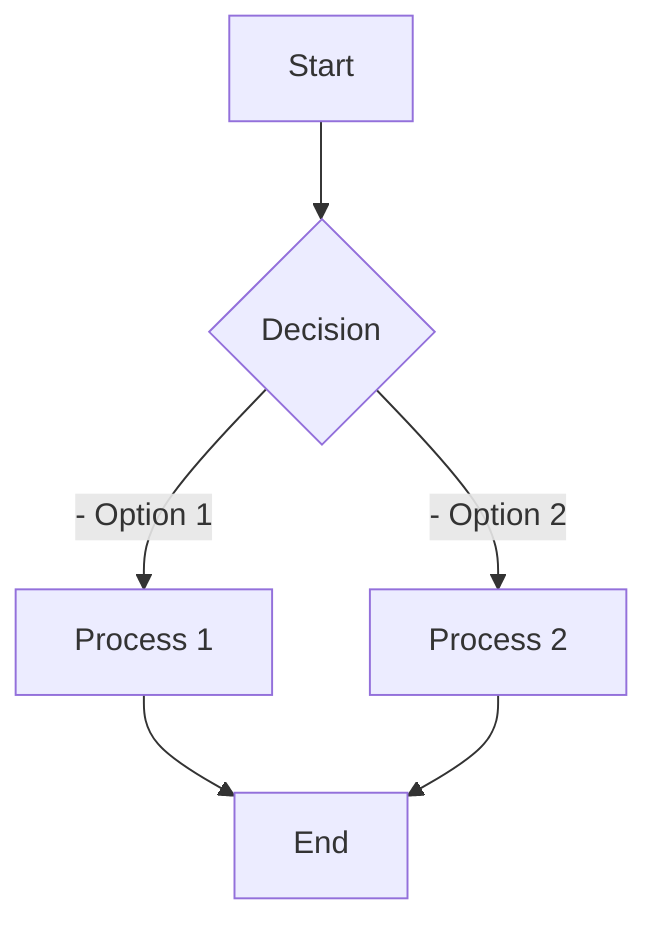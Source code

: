 flowchart TD
    A[Start] --> B{Decision}
    B -->|"- Option 1"| C[Process 1]
    B -->|"- Option 2"| D[Process 2]
    C --> E[End]
    D --> E